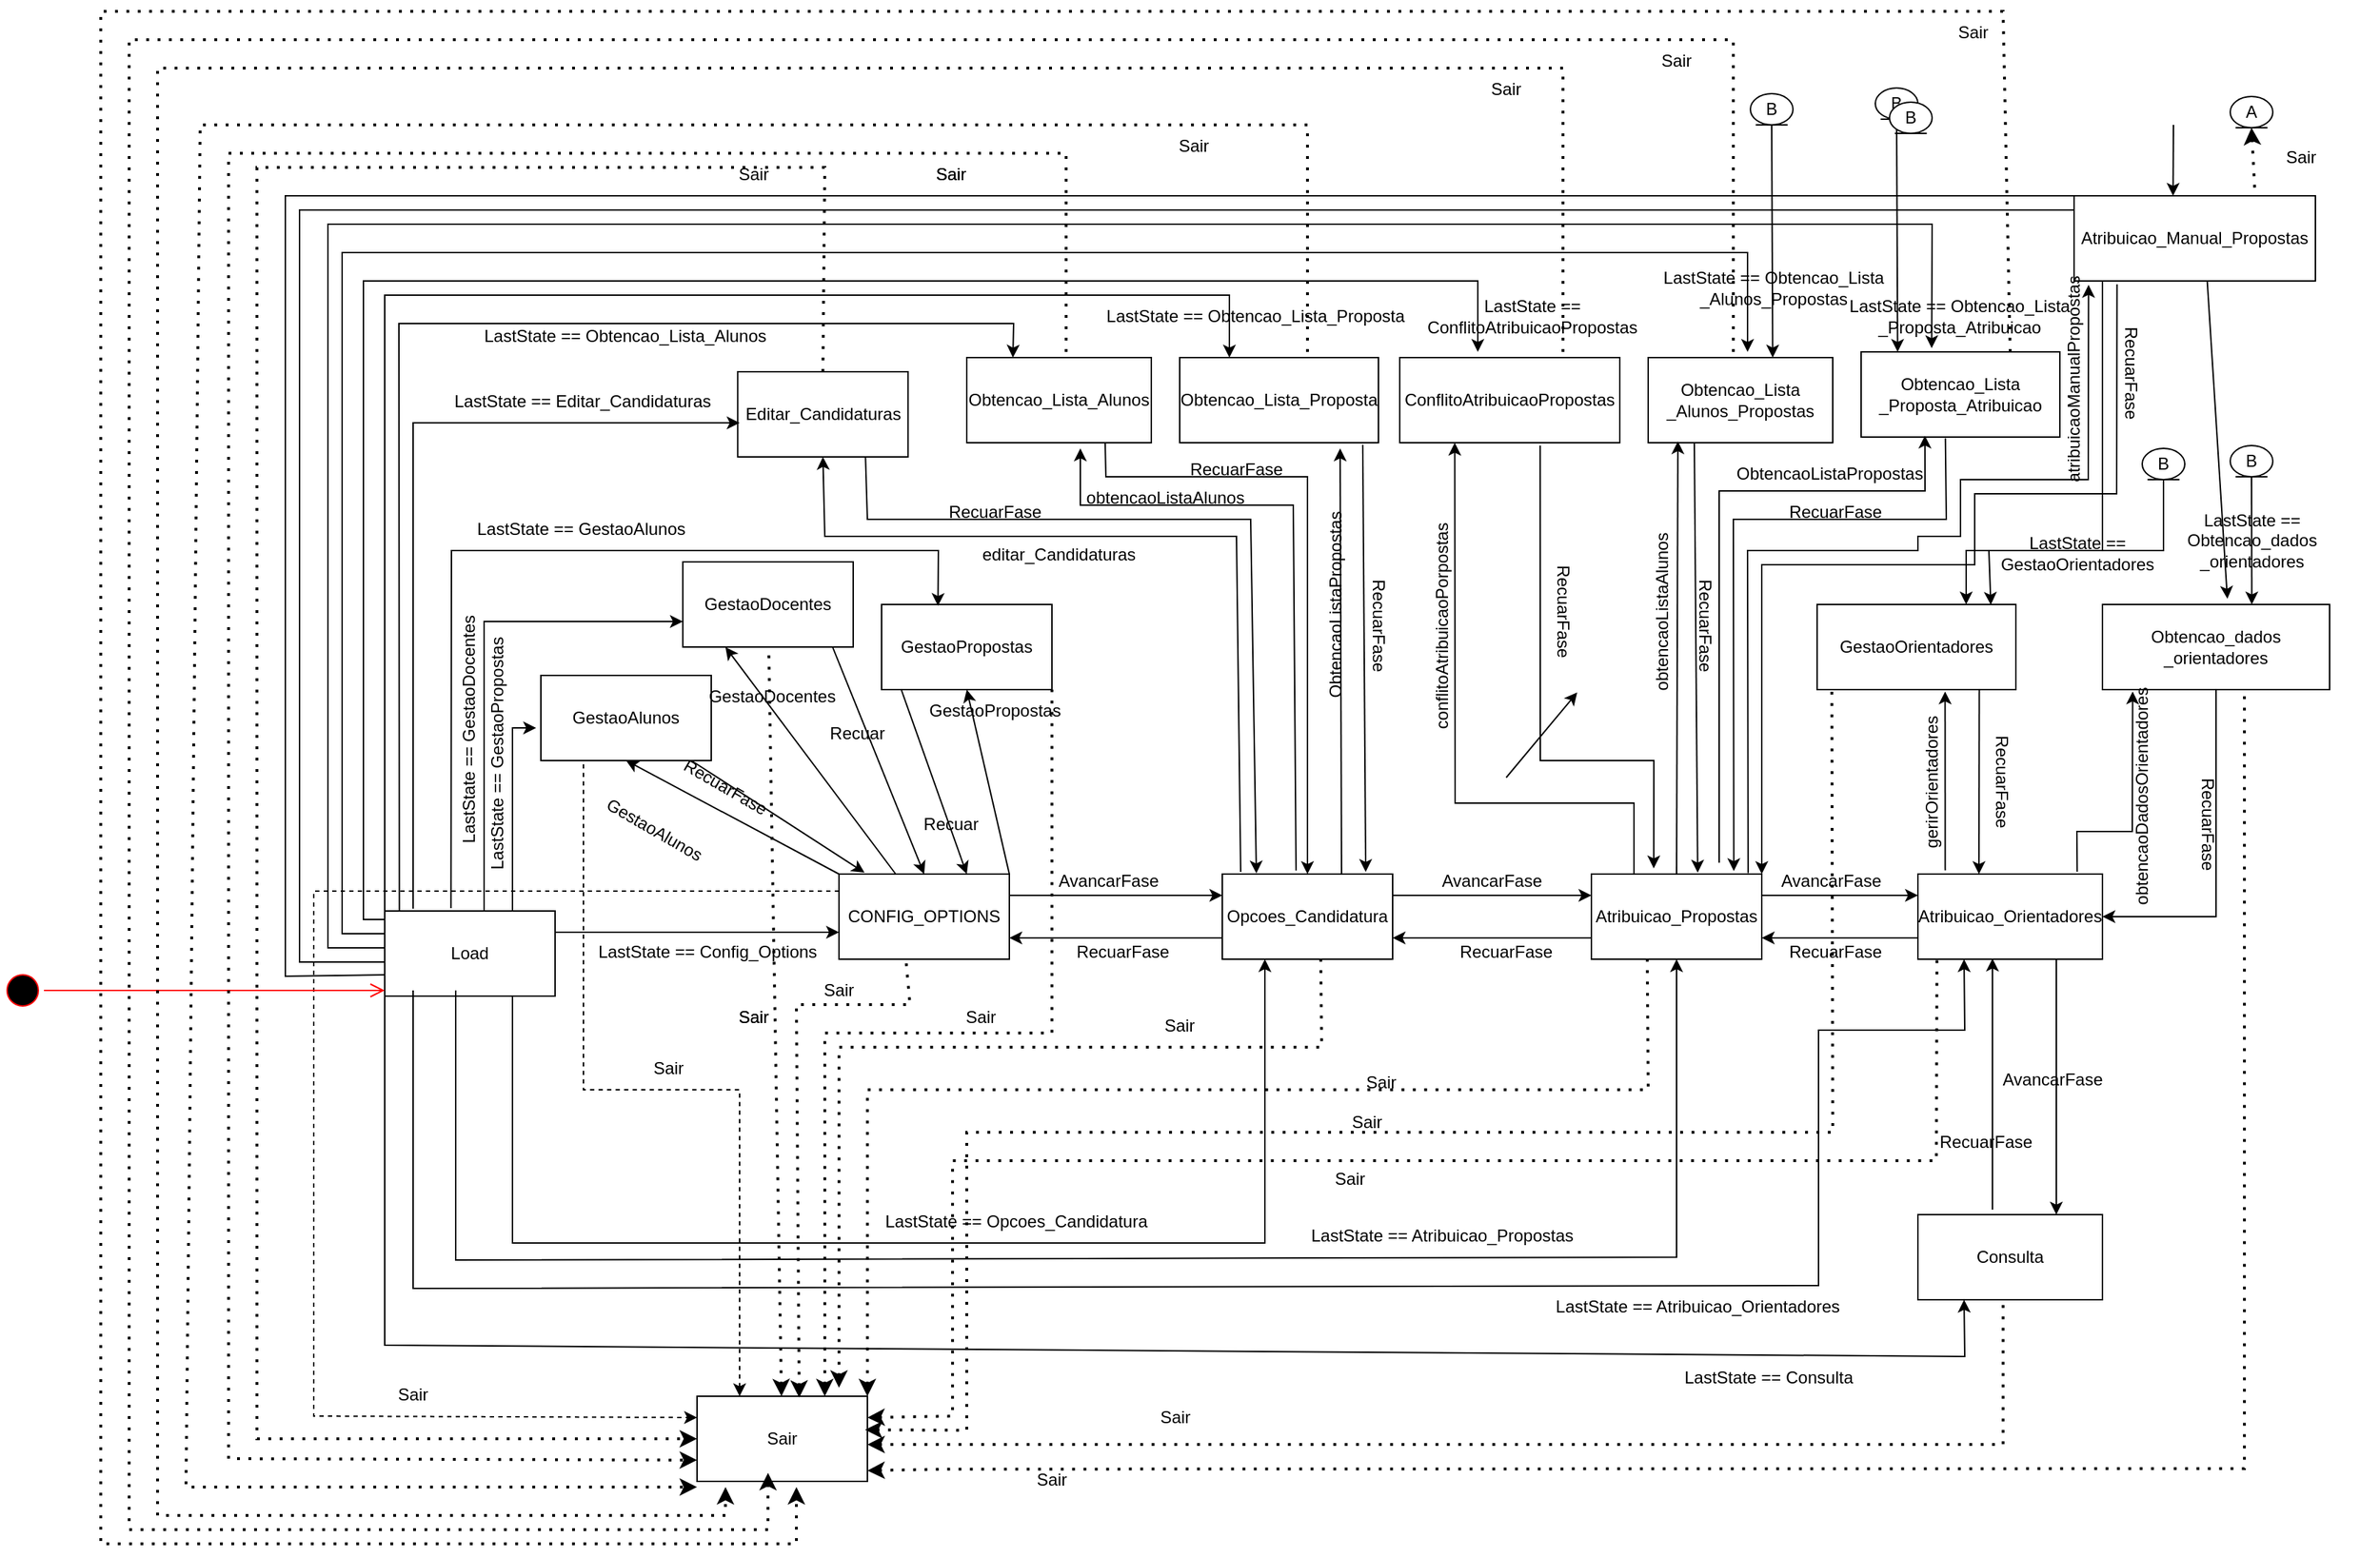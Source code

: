 <mxfile version="17.4.6" type="device"><diagram id="H7d5fkS7eLQLx4PrEdNN" name="Page-1"><mxGraphModel dx="1106" dy="1773" grid="1" gridSize="10" guides="1" tooltips="1" connect="1" arrows="1" fold="1" page="1" pageScale="1" pageWidth="1654" pageHeight="1169" math="0" shadow="0"><root><mxCell id="0"/><mxCell id="1" parent="0"/><mxCell id="8FzRsT2WCrdrNojpv-40-1" value="Load" style="rounded=0;whiteSpace=wrap;html=1;" parent="1" vertex="1"><mxGeometry x="270" y="564" width="120" height="60" as="geometry"/></mxCell><mxCell id="8FzRsT2WCrdrNojpv-40-2" value="CONFIG_OPTIONS" style="rounded=0;whiteSpace=wrap;html=1;" parent="1" vertex="1"><mxGeometry x="590" y="538" width="120" height="60" as="geometry"/></mxCell><mxCell id="8FzRsT2WCrdrNojpv-40-3" value="GestaoAlunos" style="rounded=0;whiteSpace=wrap;html=1;" parent="1" vertex="1"><mxGeometry x="380" y="398" width="120" height="60" as="geometry"/></mxCell><mxCell id="8FzRsT2WCrdrNojpv-40-4" value="GestaoDocentes" style="rounded=0;whiteSpace=wrap;html=1;" parent="1" vertex="1"><mxGeometry x="480" y="318" width="120" height="60" as="geometry"/></mxCell><mxCell id="8FzRsT2WCrdrNojpv-40-5" value="GestaoPropostas" style="rounded=0;whiteSpace=wrap;html=1;" parent="1" vertex="1"><mxGeometry x="620" y="348" width="120" height="60" as="geometry"/></mxCell><mxCell id="8FzRsT2WCrdrNojpv-40-6" value="" style="endArrow=classic;html=1;rounded=0;entryX=0.5;entryY=1;entryDx=0;entryDy=0;exitX=0;exitY=0;exitDx=0;exitDy=0;" parent="1" source="8FzRsT2WCrdrNojpv-40-2" target="8FzRsT2WCrdrNojpv-40-3" edge="1"><mxGeometry width="50" height="50" relative="1" as="geometry"><mxPoint x="770" y="508" as="sourcePoint"/><mxPoint x="820" y="458" as="targetPoint"/></mxGeometry></mxCell><mxCell id="8FzRsT2WCrdrNojpv-40-7" value="" style="endArrow=classic;html=1;rounded=0;exitX=0.333;exitY=0;exitDx=0;exitDy=0;entryX=0.25;entryY=1;entryDx=0;entryDy=0;exitPerimeter=0;" parent="1" source="8FzRsT2WCrdrNojpv-40-2" target="8FzRsT2WCrdrNojpv-40-4" edge="1"><mxGeometry width="50" height="50" relative="1" as="geometry"><mxPoint x="600" y="528" as="sourcePoint"/><mxPoint x="460" y="428" as="targetPoint"/></mxGeometry></mxCell><mxCell id="8FzRsT2WCrdrNojpv-40-8" value="" style="endArrow=classic;html=1;rounded=0;exitX=1;exitY=0;exitDx=0;exitDy=0;entryX=0.5;entryY=1;entryDx=0;entryDy=0;" parent="1" source="8FzRsT2WCrdrNojpv-40-2" target="8FzRsT2WCrdrNojpv-40-5" edge="1"><mxGeometry width="50" height="50" relative="1" as="geometry"><mxPoint x="639.96" y="528" as="sourcePoint"/><mxPoint x="640" y="428" as="targetPoint"/></mxGeometry></mxCell><mxCell id="8FzRsT2WCrdrNojpv-40-9" value="" style="endArrow=classic;html=1;rounded=0;entryX=0.75;entryY=0;entryDx=0;entryDy=0;exitX=0.117;exitY=1.008;exitDx=0;exitDy=0;exitPerimeter=0;" parent="1" source="8FzRsT2WCrdrNojpv-40-5" target="8FzRsT2WCrdrNojpv-40-2" edge="1"><mxGeometry width="50" height="50" relative="1" as="geometry"><mxPoint x="770" y="508" as="sourcePoint"/><mxPoint x="820" y="458" as="targetPoint"/></mxGeometry></mxCell><mxCell id="8FzRsT2WCrdrNojpv-40-10" value="" style="endArrow=classic;html=1;rounded=0;entryX=0.5;entryY=0;entryDx=0;entryDy=0;exitX=0.879;exitY=1;exitDx=0;exitDy=0;exitPerimeter=0;startArrow=none;" parent="1" source="8FzRsT2WCrdrNojpv-40-4" target="8FzRsT2WCrdrNojpv-40-2" edge="1"><mxGeometry width="50" height="50" relative="1" as="geometry"><mxPoint x="760" y="428" as="sourcePoint"/><mxPoint x="690" y="528" as="targetPoint"/></mxGeometry></mxCell><mxCell id="8FzRsT2WCrdrNojpv-40-11" value="" style="endArrow=classic;html=1;rounded=0;entryX=0.15;entryY=-0.017;entryDx=0;entryDy=0;exitX=0.883;exitY=1;exitDx=0;exitDy=0;exitPerimeter=0;entryPerimeter=0;" parent="1" source="8FzRsT2WCrdrNojpv-40-3" target="8FzRsT2WCrdrNojpv-40-2" edge="1"><mxGeometry width="50" height="50" relative="1" as="geometry"><mxPoint x="770" y="438" as="sourcePoint"/><mxPoint x="700" y="538" as="targetPoint"/></mxGeometry></mxCell><mxCell id="8FzRsT2WCrdrNojpv-40-12" value="GestaoAlunos" style="text;html=1;strokeColor=none;fillColor=none;align=center;verticalAlign=middle;whiteSpace=wrap;rounded=0;rotation=30;" parent="1" vertex="1"><mxGeometry x="430" y="492" width="60" height="30" as="geometry"/></mxCell><mxCell id="8FzRsT2WCrdrNojpv-40-13" value="RecuarFase" style="text;html=1;strokeColor=none;fillColor=none;align=center;verticalAlign=middle;whiteSpace=wrap;rounded=0;rotation=30;" parent="1" vertex="1"><mxGeometry x="480" y="462" width="60" height="30" as="geometry"/></mxCell><mxCell id="8FzRsT2WCrdrNojpv-40-16" value="Recuar" style="text;html=1;strokeColor=none;fillColor=none;align=center;verticalAlign=middle;whiteSpace=wrap;rounded=0;rotation=0;" parent="1" vertex="1"><mxGeometry x="638.66" y="488" width="60" height="30" as="geometry"/></mxCell><mxCell id="8FzRsT2WCrdrNojpv-40-17" value="GestaoDocentes" style="text;html=1;strokeColor=none;fillColor=none;align=center;verticalAlign=middle;whiteSpace=wrap;rounded=0;rotation=0;" parent="1" vertex="1"><mxGeometry x="512.66" y="398" width="60" height="30" as="geometry"/></mxCell><mxCell id="8FzRsT2WCrdrNojpv-40-19" value="GestaoPropostas" style="text;html=1;strokeColor=none;fillColor=none;align=center;verticalAlign=middle;whiteSpace=wrap;rounded=0;rotation=0;" parent="1" vertex="1"><mxGeometry x="670" y="408" width="60" height="30" as="geometry"/></mxCell><mxCell id="8FzRsT2WCrdrNojpv-40-20" value="" style="endArrow=classic;html=1;rounded=0;exitX=1;exitY=0.25;exitDx=0;exitDy=0;" parent="1" source="8FzRsT2WCrdrNojpv-40-1" edge="1"><mxGeometry width="50" height="50" relative="1" as="geometry"><mxPoint x="670" y="658" as="sourcePoint"/><mxPoint x="590" y="579" as="targetPoint"/></mxGeometry></mxCell><mxCell id="8FzRsT2WCrdrNojpv-40-21" value="LastState == Config_Options" style="text;html=1;strokeColor=none;fillColor=none;align=center;verticalAlign=middle;whiteSpace=wrap;rounded=0;rotation=0;" parent="1" vertex="1"><mxGeometry x="419.33" y="578" width="157.32" height="30" as="geometry"/></mxCell><mxCell id="8FzRsT2WCrdrNojpv-40-23" value="Opcoes_Candidatura" style="rounded=0;whiteSpace=wrap;html=1;" parent="1" vertex="1"><mxGeometry x="860" y="538" width="120" height="60" as="geometry"/></mxCell><mxCell id="8FzRsT2WCrdrNojpv-40-24" value="Sair" style="rounded=0;whiteSpace=wrap;html=1;" parent="1" vertex="1"><mxGeometry x="490" y="906" width="120" height="60" as="geometry"/></mxCell><mxCell id="8FzRsT2WCrdrNojpv-40-25" value="" style="endArrow=classic;html=1;rounded=0;entryX=0;entryY=0.25;entryDx=0;entryDy=0;dashed=1;" edge="1" parent="1" target="8FzRsT2WCrdrNojpv-40-24"><mxGeometry width="50" height="50" relative="1" as="geometry"><mxPoint x="590" y="550" as="sourcePoint"/><mxPoint x="670" y="588" as="targetPoint"/><Array as="points"><mxPoint x="220" y="550"/><mxPoint x="220" y="920"/></Array></mxGeometry></mxCell><mxCell id="8FzRsT2WCrdrNojpv-40-26" value="Sair" style="text;html=1;strokeColor=none;fillColor=none;align=center;verticalAlign=middle;whiteSpace=wrap;rounded=0;" vertex="1" parent="1"><mxGeometry x="260.0" y="890" width="60" height="30" as="geometry"/></mxCell><mxCell id="8FzRsT2WCrdrNojpv-40-28" value="" style="endArrow=classic;html=1;rounded=0;entryX=0;entryY=0.25;entryDx=0;entryDy=0;exitX=1;exitY=0.25;exitDx=0;exitDy=0;" parent="1" source="8FzRsT2WCrdrNojpv-40-2" target="8FzRsT2WCrdrNojpv-40-23" edge="1"><mxGeometry width="50" height="50" relative="1" as="geometry"><mxPoint x="620" y="638" as="sourcePoint"/><mxPoint x="670" y="588" as="targetPoint"/></mxGeometry></mxCell><mxCell id="8FzRsT2WCrdrNojpv-40-29" value="" style="endArrow=classic;html=1;rounded=0;entryX=1;entryY=0.75;entryDx=0;entryDy=0;exitX=0;exitY=0.75;exitDx=0;exitDy=0;" parent="1" source="8FzRsT2WCrdrNojpv-40-23" target="8FzRsT2WCrdrNojpv-40-2" edge="1"><mxGeometry width="50" height="50" relative="1" as="geometry"><mxPoint x="620" y="638" as="sourcePoint"/><mxPoint x="670" y="588" as="targetPoint"/></mxGeometry></mxCell><mxCell id="8FzRsT2WCrdrNojpv-40-30" value="AvancarFase" style="text;html=1;strokeColor=none;fillColor=none;align=center;verticalAlign=middle;whiteSpace=wrap;rounded=0;" parent="1" vertex="1"><mxGeometry x="750" y="528" width="60" height="30" as="geometry"/></mxCell><mxCell id="8FzRsT2WCrdrNojpv-40-31" value="RecuarFase" style="text;html=1;strokeColor=none;fillColor=none;align=center;verticalAlign=middle;whiteSpace=wrap;rounded=0;" parent="1" vertex="1"><mxGeometry x="760" y="578" width="60" height="30" as="geometry"/></mxCell><mxCell id="8FzRsT2WCrdrNojpv-40-32" value="Atribuicao_Propostas" style="rounded=0;whiteSpace=wrap;html=1;" parent="1" vertex="1"><mxGeometry x="1120" y="538" width="120" height="60" as="geometry"/></mxCell><mxCell id="8FzRsT2WCrdrNojpv-40-33" value="" style="endArrow=classic;html=1;rounded=0;entryX=0;entryY=0.25;entryDx=0;entryDy=0;exitX=1;exitY=0.25;exitDx=0;exitDy=0;" parent="1" target="8FzRsT2WCrdrNojpv-40-32" edge="1"><mxGeometry width="50" height="50" relative="1" as="geometry"><mxPoint x="980" y="553" as="sourcePoint"/><mxPoint x="1130" y="553" as="targetPoint"/></mxGeometry></mxCell><mxCell id="8FzRsT2WCrdrNojpv-40-34" value="" style="endArrow=classic;html=1;rounded=0;entryX=1;entryY=0.75;entryDx=0;entryDy=0;" parent="1" edge="1"><mxGeometry width="50" height="50" relative="1" as="geometry"><mxPoint x="1120" y="583" as="sourcePoint"/><mxPoint x="980" y="583" as="targetPoint"/></mxGeometry></mxCell><mxCell id="8FzRsT2WCrdrNojpv-40-35" value="AvancarFase" style="text;html=1;strokeColor=none;fillColor=none;align=center;verticalAlign=middle;whiteSpace=wrap;rounded=0;" parent="1" vertex="1"><mxGeometry x="1020" y="528" width="60" height="30" as="geometry"/></mxCell><mxCell id="8FzRsT2WCrdrNojpv-40-36" value="RecuarFase" style="text;html=1;strokeColor=none;fillColor=none;align=center;verticalAlign=middle;whiteSpace=wrap;rounded=0;" parent="1" vertex="1"><mxGeometry x="1030" y="578" width="60" height="30" as="geometry"/></mxCell><mxCell id="8FzRsT2WCrdrNojpv-40-37" value="Atribuicao_Orientadores" style="rounded=0;whiteSpace=wrap;html=1;" parent="1" vertex="1"><mxGeometry x="1350" y="538" width="130" height="60" as="geometry"/></mxCell><mxCell id="8FzRsT2WCrdrNojpv-40-38" value="" style="endArrow=classic;html=1;rounded=0;exitX=1;exitY=0.25;exitDx=0;exitDy=0;" parent="1" edge="1"><mxGeometry width="50" height="50" relative="1" as="geometry"><mxPoint x="1240" y="553" as="sourcePoint"/><mxPoint x="1350" y="553" as="targetPoint"/></mxGeometry></mxCell><mxCell id="8FzRsT2WCrdrNojpv-40-39" value="" style="endArrow=classic;html=1;rounded=0;entryX=1;entryY=0.75;entryDx=0;entryDy=0;" parent="1" edge="1"><mxGeometry width="50" height="50" relative="1" as="geometry"><mxPoint x="1350" y="583" as="sourcePoint"/><mxPoint x="1240" y="583" as="targetPoint"/></mxGeometry></mxCell><mxCell id="8FzRsT2WCrdrNojpv-40-40" value="AvancarFase" style="text;html=1;strokeColor=none;fillColor=none;align=center;verticalAlign=middle;whiteSpace=wrap;rounded=0;" parent="1" vertex="1"><mxGeometry x="1259" y="528" width="60" height="30" as="geometry"/></mxCell><mxCell id="8FzRsT2WCrdrNojpv-40-41" value="RecuarFase" style="text;html=1;strokeColor=none;fillColor=none;align=center;verticalAlign=middle;whiteSpace=wrap;rounded=0;" parent="1" vertex="1"><mxGeometry x="1262" y="578" width="60" height="30" as="geometry"/></mxCell><mxCell id="8FzRsT2WCrdrNojpv-40-42" value="Consulta" style="rounded=0;whiteSpace=wrap;html=1;" parent="1" vertex="1"><mxGeometry x="1350" y="778" width="130" height="60" as="geometry"/></mxCell><mxCell id="8FzRsT2WCrdrNojpv-40-43" value="" style="endArrow=classic;html=1;rounded=0;exitX=0.404;exitY=-0.058;exitDx=0;exitDy=0;entryX=0.404;entryY=0.992;entryDx=0;entryDy=0;entryPerimeter=0;exitPerimeter=0;" parent="1" source="8FzRsT2WCrdrNojpv-40-42" target="8FzRsT2WCrdrNojpv-40-37" edge="1"><mxGeometry width="50" height="50" relative="1" as="geometry"><mxPoint x="1350" y="648" as="sourcePoint"/><mxPoint x="1460" y="648" as="targetPoint"/></mxGeometry></mxCell><mxCell id="8FzRsT2WCrdrNojpv-40-44" value="" style="endArrow=classic;html=1;rounded=0;entryX=0.75;entryY=0;entryDx=0;entryDy=0;exitX=0.75;exitY=1;exitDx=0;exitDy=0;" parent="1" source="8FzRsT2WCrdrNojpv-40-37" target="8FzRsT2WCrdrNojpv-40-42" edge="1"><mxGeometry width="50" height="50" relative="1" as="geometry"><mxPoint x="1470" y="648" as="sourcePoint"/><mxPoint x="1360" y="648" as="targetPoint"/></mxGeometry></mxCell><mxCell id="8FzRsT2WCrdrNojpv-40-45" value="AvancarFase" style="text;html=1;strokeColor=none;fillColor=none;align=center;verticalAlign=middle;whiteSpace=wrap;rounded=0;" parent="1" vertex="1"><mxGeometry x="1415" y="668" width="60" height="30" as="geometry"/></mxCell><mxCell id="8FzRsT2WCrdrNojpv-40-46" value="RecuarFase" style="text;html=1;strokeColor=none;fillColor=none;align=center;verticalAlign=middle;whiteSpace=wrap;rounded=0;" parent="1" vertex="1"><mxGeometry x="1368" y="712" width="60" height="30" as="geometry"/></mxCell><mxCell id="8FzRsT2WCrdrNojpv-40-48" value="" style="endArrow=classic;html=1;rounded=0;entryX=0.25;entryY=1;entryDx=0;entryDy=0;exitX=0.75;exitY=1;exitDx=0;exitDy=0;" edge="1" parent="1" source="8FzRsT2WCrdrNojpv-40-1" target="8FzRsT2WCrdrNojpv-40-23"><mxGeometry width="50" height="50" relative="1" as="geometry"><mxPoint x="470" y="708" as="sourcePoint"/><mxPoint x="850" y="608" as="targetPoint"/><Array as="points"><mxPoint x="360" y="798"/><mxPoint x="890" y="798"/></Array></mxGeometry></mxCell><mxCell id="8FzRsT2WCrdrNojpv-40-49" value="" style="endArrow=classic;html=1;rounded=0;entryX=0.5;entryY=1;entryDx=0;entryDy=0;" edge="1" parent="1" target="8FzRsT2WCrdrNojpv-40-32"><mxGeometry width="50" height="50" relative="1" as="geometry"><mxPoint x="320" y="620" as="sourcePoint"/><mxPoint x="900" y="608" as="targetPoint"/><Array as="points"><mxPoint x="320" y="810"/><mxPoint x="1180" y="808"/></Array></mxGeometry></mxCell><mxCell id="8FzRsT2WCrdrNojpv-40-50" value="" style="endArrow=classic;html=1;rounded=0;entryX=0.25;entryY=1;entryDx=0;entryDy=0;" edge="1" parent="1" target="8FzRsT2WCrdrNojpv-40-37"><mxGeometry width="50" height="50" relative="1" as="geometry"><mxPoint x="290" y="620" as="sourcePoint"/><mxPoint x="1165.48" y="598" as="targetPoint"/><Array as="points"><mxPoint x="290" y="830"/><mxPoint x="1280" y="828"/><mxPoint x="1280" y="648"/><mxPoint x="1383" y="648"/></Array></mxGeometry></mxCell><mxCell id="8FzRsT2WCrdrNojpv-40-51" value="" style="endArrow=classic;html=1;rounded=0;exitX=0;exitY=1;exitDx=0;exitDy=0;entryX=0.25;entryY=1;entryDx=0;entryDy=0;" edge="1" parent="1" source="8FzRsT2WCrdrNojpv-40-1" target="8FzRsT2WCrdrNojpv-40-42"><mxGeometry width="50" height="50" relative="1" as="geometry"><mxPoint x="421.34" y="709.98" as="sourcePoint"/><mxPoint x="1146.82" y="598" as="targetPoint"/><Array as="points"><mxPoint x="270" y="870"/><mxPoint x="1383" y="878"/></Array></mxGeometry></mxCell><mxCell id="8FzRsT2WCrdrNojpv-40-52" value="LastState == Opcoes_Candidatura" style="text;html=1;strokeColor=none;fillColor=none;align=center;verticalAlign=middle;whiteSpace=wrap;rounded=0;" parent="1" vertex="1"><mxGeometry x="620" y="768" width="190" height="30" as="geometry"/></mxCell><mxCell id="8FzRsT2WCrdrNojpv-40-53" value="LastState == Atribuicao_Propostas" style="text;html=1;strokeColor=none;fillColor=none;align=center;verticalAlign=middle;whiteSpace=wrap;rounded=0;" parent="1" vertex="1"><mxGeometry x="920" y="778" width="190" height="30" as="geometry"/></mxCell><mxCell id="8FzRsT2WCrdrNojpv-40-54" value="LastState == Atribuicao_Orientadores" style="text;html=1;strokeColor=none;fillColor=none;align=center;verticalAlign=middle;whiteSpace=wrap;rounded=0;" parent="1" vertex="1"><mxGeometry x="1090" y="828" width="210" height="30" as="geometry"/></mxCell><mxCell id="8FzRsT2WCrdrNojpv-40-55" value="LastState == Consulta" style="text;html=1;strokeColor=none;fillColor=none;align=center;verticalAlign=middle;whiteSpace=wrap;rounded=0;" parent="1" vertex="1"><mxGeometry x="1140" y="878" width="210" height="30" as="geometry"/></mxCell><mxCell id="8FzRsT2WCrdrNojpv-40-14" value="Recuar" style="text;html=1;strokeColor=none;fillColor=none;align=center;verticalAlign=middle;whiteSpace=wrap;rounded=0;rotation=0;" parent="1" vertex="1"><mxGeometry x="572.66" y="424" width="60" height="30" as="geometry"/></mxCell><mxCell id="8FzRsT2WCrdrNojpv-40-59" value="Editar_Candidaturas" style="rounded=0;whiteSpace=wrap;html=1;" parent="1" vertex="1"><mxGeometry x="518.66" y="184" width="120" height="60" as="geometry"/></mxCell><mxCell id="8FzRsT2WCrdrNojpv-40-60" value="Obtencao_Lista_Alunos" style="rounded=0;whiteSpace=wrap;html=1;" parent="1" vertex="1"><mxGeometry x="680" y="174" width="130" height="60" as="geometry"/></mxCell><mxCell id="8FzRsT2WCrdrNojpv-40-61" value="Obtencao_Lista_Proposta" style="rounded=0;whiteSpace=wrap;html=1;" parent="1" vertex="1"><mxGeometry x="830" y="174" width="140" height="60" as="geometry"/></mxCell><mxCell id="8FzRsT2WCrdrNojpv-40-62" value="" style="endArrow=classic;html=1;rounded=0;entryX=0.5;entryY=1;entryDx=0;entryDy=0;exitX=0.108;exitY=-0.025;exitDx=0;exitDy=0;exitPerimeter=0;" parent="1" source="8FzRsT2WCrdrNojpv-40-23" target="8FzRsT2WCrdrNojpv-40-59" edge="1"><mxGeometry width="50" height="50" relative="1" as="geometry"><mxPoint x="720" y="563" as="sourcePoint"/><mxPoint x="870" y="563" as="targetPoint"/><Array as="points"><mxPoint x="870" y="300"/><mxPoint x="580" y="300"/></Array></mxGeometry></mxCell><mxCell id="8FzRsT2WCrdrNojpv-40-64" value="editar_Candidaturas" style="text;html=1;strokeColor=none;fillColor=none;align=center;verticalAlign=middle;whiteSpace=wrap;rounded=0;" parent="1" vertex="1"><mxGeometry x="715" y="298" width="60" height="30" as="geometry"/></mxCell><mxCell id="8FzRsT2WCrdrNojpv-40-65" value="" style="endArrow=classic;html=1;rounded=0;exitX=0.433;exitY=-0.042;exitDx=0;exitDy=0;exitPerimeter=0;" parent="1" source="8FzRsT2WCrdrNojpv-40-23" edge="1"><mxGeometry width="50" height="50" relative="1" as="geometry"><mxPoint x="882.96" y="546.5" as="sourcePoint"/><mxPoint x="760" y="238" as="targetPoint"/><Array as="points"><mxPoint x="910" y="278"/><mxPoint x="760" y="278"/></Array></mxGeometry></mxCell><mxCell id="8FzRsT2WCrdrNojpv-40-66" value="obtencaoListaAlunos" style="text;html=1;strokeColor=none;fillColor=none;align=center;verticalAlign=middle;whiteSpace=wrap;rounded=0;" parent="1" vertex="1"><mxGeometry x="790" y="258" width="60" height="30" as="geometry"/></mxCell><mxCell id="8FzRsT2WCrdrNojpv-40-68" value="" style="endArrow=classic;html=1;rounded=0;exitX=0.7;exitY=-0.008;exitDx=0;exitDy=0;exitPerimeter=0;" parent="1" source="8FzRsT2WCrdrNojpv-40-23" edge="1"><mxGeometry width="50" height="50" relative="1" as="geometry"><mxPoint x="950" y="538" as="sourcePoint"/><mxPoint x="943" y="238" as="targetPoint"/></mxGeometry></mxCell><mxCell id="8FzRsT2WCrdrNojpv-40-69" value="" style="endArrow=classic;html=1;rounded=0;entryX=0.842;entryY=-0.025;entryDx=0;entryDy=0;exitX=0.921;exitY=1.025;exitDx=0;exitDy=0;entryPerimeter=0;exitPerimeter=0;" parent="1" source="8FzRsT2WCrdrNojpv-40-61" target="8FzRsT2WCrdrNojpv-40-23" edge="1"><mxGeometry width="50" height="50" relative="1" as="geometry"><mxPoint x="954" y="547.52" as="sourcePoint"/><mxPoint x="952.98" y="219.5" as="targetPoint"/></mxGeometry></mxCell><mxCell id="8FzRsT2WCrdrNojpv-40-70" value="" style="endArrow=classic;html=1;rounded=0;entryX=0.5;entryY=0;entryDx=0;entryDy=0;exitX=0.75;exitY=1;exitDx=0;exitDy=0;" parent="1" source="8FzRsT2WCrdrNojpv-40-60" target="8FzRsT2WCrdrNojpv-40-23" edge="1"><mxGeometry width="50" height="50" relative="1" as="geometry"><mxPoint x="968.94" y="219.5" as="sourcePoint"/><mxPoint x="971.04" y="546.5" as="targetPoint"/><Array as="points"><mxPoint x="778" y="258"/><mxPoint x="920" y="258"/></Array></mxGeometry></mxCell><mxCell id="8FzRsT2WCrdrNojpv-40-71" value="" style="endArrow=classic;html=1;rounded=0;entryX=0.2;entryY=-0.008;entryDx=0;entryDy=0;exitX=0.75;exitY=1;exitDx=0;exitDy=0;entryPerimeter=0;" parent="1" source="8FzRsT2WCrdrNojpv-40-59" target="8FzRsT2WCrdrNojpv-40-23" edge="1"><mxGeometry width="50" height="50" relative="1" as="geometry"><mxPoint x="787.5" y="218" as="sourcePoint"/><mxPoint x="930" y="548" as="targetPoint"/><Array as="points"><mxPoint x="610" y="288"/><mxPoint x="880" y="288"/></Array></mxGeometry></mxCell><mxCell id="8FzRsT2WCrdrNojpv-40-72" value="RecuarFase" style="text;html=1;strokeColor=none;fillColor=none;align=center;verticalAlign=middle;whiteSpace=wrap;rounded=0;" parent="1" vertex="1"><mxGeometry x="670" y="268" width="60" height="30" as="geometry"/></mxCell><mxCell id="8FzRsT2WCrdrNojpv-40-73" value="RecuarFase" style="text;html=1;strokeColor=none;fillColor=none;align=center;verticalAlign=middle;whiteSpace=wrap;rounded=0;" parent="1" vertex="1"><mxGeometry x="840" y="238" width="60" height="30" as="geometry"/></mxCell><mxCell id="8FzRsT2WCrdrNojpv-40-74" value="RecuarFase" style="text;html=1;strokeColor=none;fillColor=none;align=center;verticalAlign=middle;whiteSpace=wrap;rounded=0;rotation=90;" parent="1" vertex="1"><mxGeometry x="940" y="348" width="60" height="30" as="geometry"/></mxCell><mxCell id="8FzRsT2WCrdrNojpv-40-75" value="ObtencaoListaPropostas" style="text;html=1;strokeColor=none;fillColor=none;align=center;verticalAlign=middle;whiteSpace=wrap;rounded=0;rotation=-90;" parent="1" vertex="1"><mxGeometry x="910" y="333" width="60" height="30" as="geometry"/></mxCell><mxCell id="8FzRsT2WCrdrNojpv-40-76" value="Obtencao_Lista&lt;br&gt;_Alunos_Propostas" style="rounded=0;whiteSpace=wrap;html=1;" parent="1" vertex="1"><mxGeometry x="1160" y="174" width="130" height="60" as="geometry"/></mxCell><mxCell id="8FzRsT2WCrdrNojpv-40-77" value="Obtencao_Lista&lt;br&gt;_Proposta_Atribuicao" style="rounded=0;whiteSpace=wrap;html=1;" parent="1" vertex="1"><mxGeometry x="1310" y="170" width="140" height="60" as="geometry"/></mxCell><mxCell id="8FzRsT2WCrdrNojpv-40-78" value="ConflitoAtribuicaoPropostas" style="rounded=0;whiteSpace=wrap;html=1;" parent="1" vertex="1"><mxGeometry x="985" y="174" width="155" height="60" as="geometry"/></mxCell><mxCell id="8FzRsT2WCrdrNojpv-40-79" value="" style="endArrow=classic;html=1;rounded=0;entryX=0.25;entryY=1;entryDx=0;entryDy=0;exitX=0.25;exitY=0;exitDx=0;exitDy=0;" parent="1" source="8FzRsT2WCrdrNojpv-40-32" target="8FzRsT2WCrdrNojpv-40-78" edge="1"><mxGeometry width="50" height="50" relative="1" as="geometry"><mxPoint x="1240" y="318" as="sourcePoint"/><mxPoint x="1290" y="268" as="targetPoint"/><Array as="points"><mxPoint x="1150" y="488"/><mxPoint x="1024" y="488"/></Array></mxGeometry></mxCell><mxCell id="8FzRsT2WCrdrNojpv-40-80" value="" style="endArrow=classic;html=1;rounded=0;entryX=0.161;entryY=0.983;entryDx=0;entryDy=0;entryPerimeter=0;exitX=0.5;exitY=0;exitDx=0;exitDy=0;" parent="1" source="8FzRsT2WCrdrNojpv-40-32" target="8FzRsT2WCrdrNojpv-40-76" edge="1"><mxGeometry width="50" height="50" relative="1" as="geometry"><mxPoint x="1240" y="318" as="sourcePoint"/><mxPoint x="1290" y="268" as="targetPoint"/></mxGeometry></mxCell><mxCell id="8FzRsT2WCrdrNojpv-40-81" value="" style="endArrow=classic;html=1;rounded=0;entryX=0.321;entryY=0.983;entryDx=0;entryDy=0;entryPerimeter=0;" parent="1" target="8FzRsT2WCrdrNojpv-40-77" edge="1"><mxGeometry width="50" height="50" relative="1" as="geometry"><mxPoint x="1210" y="530" as="sourcePoint"/><mxPoint x="1190.93" y="216.98" as="targetPoint"/><Array as="points"><mxPoint x="1210" y="268"/><mxPoint x="1355" y="268"/></Array></mxGeometry></mxCell><mxCell id="8FzRsT2WCrdrNojpv-40-82" value="" style="endArrow=classic;html=1;rounded=0;entryX=0.624;entryY=-0.017;entryDx=0;entryDy=0;entryPerimeter=0;exitX=0.25;exitY=1;exitDx=0;exitDy=0;" parent="1" source="8FzRsT2WCrdrNojpv-40-76" target="8FzRsT2WCrdrNojpv-40-32" edge="1"><mxGeometry width="50" height="50" relative="1" as="geometry"><mxPoint x="1240" y="318" as="sourcePoint"/><mxPoint x="1290" y="268" as="targetPoint"/></mxGeometry></mxCell><mxCell id="8FzRsT2WCrdrNojpv-40-83" value="" style="endArrow=classic;html=1;rounded=0;entryX=0.836;entryY=-0.035;entryDx=0;entryDy=0;exitX=0.424;exitY=1.015;exitDx=0;exitDy=0;exitPerimeter=0;entryPerimeter=0;" parent="1" source="8FzRsT2WCrdrNojpv-40-77" target="8FzRsT2WCrdrNojpv-40-32" edge="1"><mxGeometry width="50" height="50" relative="1" as="geometry"><mxPoint x="1240" y="318" as="sourcePoint"/><mxPoint x="1290" y="268" as="targetPoint"/><Array as="points"><mxPoint x="1370" y="288"/><mxPoint x="1220" y="288"/></Array></mxGeometry></mxCell><mxCell id="8FzRsT2WCrdrNojpv-40-84" value="RecuarFase" style="text;html=1;strokeColor=none;fillColor=none;align=center;verticalAlign=middle;whiteSpace=wrap;rounded=0;rotation=90;" parent="1" vertex="1"><mxGeometry x="1170" y="348" width="60" height="30" as="geometry"/></mxCell><mxCell id="8FzRsT2WCrdrNojpv-40-85" value="RecuarFase" style="text;html=1;strokeColor=none;fillColor=none;align=center;verticalAlign=middle;whiteSpace=wrap;rounded=0;rotation=0;" parent="1" vertex="1"><mxGeometry x="1262" y="268" width="60" height="30" as="geometry"/></mxCell><mxCell id="8FzRsT2WCrdrNojpv-40-87" value="ObtencaoListaPropostas" style="text;html=1;strokeColor=none;fillColor=none;align=center;verticalAlign=middle;whiteSpace=wrap;rounded=0;rotation=0;" parent="1" vertex="1"><mxGeometry x="1258" y="241" width="60" height="30" as="geometry"/></mxCell><mxCell id="8FzRsT2WCrdrNojpv-40-89" value="obtencaoListaAlunos" style="text;html=1;strokeColor=none;fillColor=none;align=center;verticalAlign=middle;whiteSpace=wrap;rounded=0;rotation=-90;" parent="1" vertex="1"><mxGeometry x="1140" y="338" width="60" height="30" as="geometry"/></mxCell><mxCell id="8FzRsT2WCrdrNojpv-40-90" value="" style="endArrow=classic;html=1;rounded=0;entryX=0.366;entryY=-0.067;entryDx=0;entryDy=0;entryPerimeter=0;exitX=0.638;exitY=1.033;exitDx=0;exitDy=0;exitPerimeter=0;" parent="1" source="8FzRsT2WCrdrNojpv-40-78" target="8FzRsT2WCrdrNojpv-40-32" edge="1"><mxGeometry width="50" height="50" relative="1" as="geometry"><mxPoint x="1240" y="318" as="sourcePoint"/><mxPoint x="1290" y="268" as="targetPoint"/><Array as="points"><mxPoint x="1084" y="458"/><mxPoint x="1164" y="458"/></Array></mxGeometry></mxCell><mxCell id="8FzRsT2WCrdrNojpv-40-91" value="RecuarFase" style="text;html=1;strokeColor=none;fillColor=none;align=center;verticalAlign=middle;whiteSpace=wrap;rounded=0;rotation=90;" parent="1" vertex="1"><mxGeometry x="1070" y="338" width="60" height="30" as="geometry"/></mxCell><mxCell id="8FzRsT2WCrdrNojpv-40-92" value="conflitoAtribuicaoPorpostas" style="text;html=1;strokeColor=none;fillColor=none;align=center;verticalAlign=middle;whiteSpace=wrap;rounded=0;rotation=-90;" parent="1" vertex="1"><mxGeometry x="985" y="348" width="60" height="30" as="geometry"/></mxCell><mxCell id="8FzRsT2WCrdrNojpv-40-93" value="" style="ellipse;html=1;shape=startState;fillColor=#000000;strokeColor=#ff0000;rotation=-180;" parent="1" vertex="1"><mxGeometry y="605" width="30" height="30" as="geometry"/></mxCell><mxCell id="8FzRsT2WCrdrNojpv-40-94" value="" style="edgeStyle=orthogonalEdgeStyle;html=1;verticalAlign=bottom;endArrow=open;endSize=8;strokeColor=#ff0000;rounded=0;" parent="1" source="8FzRsT2WCrdrNojpv-40-93" edge="1"><mxGeometry relative="1" as="geometry"><mxPoint x="270" y="620" as="targetPoint"/></mxGeometry></mxCell><mxCell id="8FzRsT2WCrdrNojpv-40-95" value="GestaoOrientadores" style="rounded=0;whiteSpace=wrap;html=1;" parent="1" vertex="1"><mxGeometry x="1279" y="348" width="140" height="60" as="geometry"/></mxCell><mxCell id="8FzRsT2WCrdrNojpv-40-96" value="Obtencao_dados&lt;br&gt;_orientadores" style="rounded=0;whiteSpace=wrap;html=1;" parent="1" vertex="1"><mxGeometry x="1480" y="348" width="160" height="60" as="geometry"/></mxCell><mxCell id="8FzRsT2WCrdrNojpv-40-97" value="" style="endArrow=classic;html=1;rounded=0;exitX=0.863;exitY=-0.028;exitDx=0;exitDy=0;exitPerimeter=0;entryX=0.133;entryY=1.022;entryDx=0;entryDy=0;entryPerimeter=0;" parent="1" source="8FzRsT2WCrdrNojpv-40-37" target="8FzRsT2WCrdrNojpv-40-96" edge="1"><mxGeometry width="50" height="50" relative="1" as="geometry"><mxPoint x="1410" y="458" as="sourcePoint"/><mxPoint x="1460" y="408" as="targetPoint"/><Array as="points"><mxPoint x="1462" y="508"/><mxPoint x="1501" y="508"/></Array></mxGeometry></mxCell><mxCell id="8FzRsT2WCrdrNojpv-40-99" value="" style="endArrow=classic;html=1;rounded=0;exitX=0.148;exitY=-0.044;exitDx=0;exitDy=0;exitPerimeter=0;entryX=0.644;entryY=1.022;entryDx=0;entryDy=0;entryPerimeter=0;" parent="1" source="8FzRsT2WCrdrNojpv-40-37" target="8FzRsT2WCrdrNojpv-40-95" edge="1"><mxGeometry width="50" height="50" relative="1" as="geometry"><mxPoint x="1410" y="458" as="sourcePoint"/><mxPoint x="1460" y="408" as="targetPoint"/></mxGeometry></mxCell><mxCell id="8FzRsT2WCrdrNojpv-40-100" value="" style="endArrow=classic;html=1;rounded=0;exitX=0.816;exitY=1.006;exitDx=0;exitDy=0;exitPerimeter=0;" parent="1" source="8FzRsT2WCrdrNojpv-40-95" edge="1"><mxGeometry width="50" height="50" relative="1" as="geometry"><mxPoint x="1400" y="408" as="sourcePoint"/><mxPoint x="1393" y="538" as="targetPoint"/></mxGeometry></mxCell><mxCell id="8FzRsT2WCrdrNojpv-40-101" value="" style="endArrow=classic;html=1;rounded=0;entryX=1;entryY=0.5;entryDx=0;entryDy=0;exitX=0.5;exitY=1;exitDx=0;exitDy=0;" parent="1" source="8FzRsT2WCrdrNojpv-40-96" target="8FzRsT2WCrdrNojpv-40-37" edge="1"><mxGeometry width="50" height="50" relative="1" as="geometry"><mxPoint x="1410" y="458" as="sourcePoint"/><mxPoint x="1460" y="408" as="targetPoint"/><Array as="points"><mxPoint x="1560" y="568"/></Array></mxGeometry></mxCell><mxCell id="8FzRsT2WCrdrNojpv-40-102" value="RecuarFase" style="text;html=1;strokeColor=none;fillColor=none;align=center;verticalAlign=middle;whiteSpace=wrap;rounded=0;rotation=90;" parent="1" vertex="1"><mxGeometry x="1524" y="488" width="60" height="30" as="geometry"/></mxCell><mxCell id="8FzRsT2WCrdrNojpv-40-103" value="obtencaoDadosOrientadores" style="text;html=1;strokeColor=none;fillColor=none;align=center;verticalAlign=middle;whiteSpace=wrap;rounded=0;rotation=-90;" parent="1" vertex="1"><mxGeometry x="1478" y="468" width="60" height="30" as="geometry"/></mxCell><mxCell id="8FzRsT2WCrdrNojpv-40-104" value="gerirOrientadores" style="text;html=1;strokeColor=none;fillColor=none;align=center;verticalAlign=middle;whiteSpace=wrap;rounded=0;rotation=-90;" parent="1" vertex="1"><mxGeometry x="1330" y="458" width="60" height="30" as="geometry"/></mxCell><mxCell id="8FzRsT2WCrdrNojpv-40-107" value="RecuarFase" style="text;html=1;strokeColor=none;fillColor=none;align=center;verticalAlign=middle;whiteSpace=wrap;rounded=0;rotation=90;" parent="1" vertex="1"><mxGeometry x="1379" y="458" width="60" height="30" as="geometry"/></mxCell><mxCell id="8FzRsT2WCrdrNojpv-40-109" value="" style="endArrow=none;html=1;rounded=0;entryX=0.75;entryY=0;entryDx=0;entryDy=0;exitX=-0.028;exitY=0.617;exitDx=0;exitDy=0;exitPerimeter=0;startArrow=classic;startFill=1;endFill=0;" parent="1" source="8FzRsT2WCrdrNojpv-40-3" target="8FzRsT2WCrdrNojpv-40-1" edge="1"><mxGeometry width="50" height="50" relative="1" as="geometry"><mxPoint x="580" y="730" as="sourcePoint"/><mxPoint x="630" y="680" as="targetPoint"/><Array as="points"><mxPoint x="360" y="435"/></Array></mxGeometry></mxCell><mxCell id="8FzRsT2WCrdrNojpv-40-110" value="" style="endArrow=none;html=1;rounded=0;entryX=0.75;entryY=0;entryDx=0;entryDy=0;endFill=0;startArrow=classic;startFill=1;" parent="1" edge="1"><mxGeometry width="50" height="50" relative="1" as="geometry"><mxPoint x="480" y="360" as="sourcePoint"/><mxPoint x="340" y="564" as="targetPoint"/><Array as="points"><mxPoint x="340" y="360"/></Array></mxGeometry></mxCell><mxCell id="8FzRsT2WCrdrNojpv-40-111" value="" style="endArrow=none;html=1;rounded=0;entryX=0.389;entryY=-0.033;entryDx=0;entryDy=0;entryPerimeter=0;exitX=0.331;exitY=0.017;exitDx=0;exitDy=0;exitPerimeter=0;endFill=0;startArrow=classic;startFill=1;" parent="1" source="8FzRsT2WCrdrNojpv-40-5" target="8FzRsT2WCrdrNojpv-40-1" edge="1"><mxGeometry width="50" height="50" relative="1" as="geometry"><mxPoint x="320" y="310" as="sourcePoint"/><mxPoint x="630" y="500" as="targetPoint"/><Array as="points"><mxPoint x="660" y="310"/><mxPoint x="317" y="310"/></Array></mxGeometry></mxCell><mxCell id="8FzRsT2WCrdrNojpv-40-113" value="LastState == GestaoAlunos" style="text;html=1;strokeColor=none;fillColor=none;align=center;verticalAlign=middle;whiteSpace=wrap;rounded=0;rotation=0;" parent="1" vertex="1"><mxGeometry x="330.0" y="280" width="157.32" height="30" as="geometry"/></mxCell><mxCell id="8FzRsT2WCrdrNojpv-40-114" value="LastState == GestaoDocentes" style="text;html=1;strokeColor=none;fillColor=none;align=center;verticalAlign=middle;whiteSpace=wrap;rounded=0;rotation=-90;" parent="1" vertex="1"><mxGeometry x="240.67" y="421.33" width="178.66" height="30" as="geometry"/></mxCell><mxCell id="8FzRsT2WCrdrNojpv-40-115" value="LastState == GestaoPropostas" style="text;html=1;strokeColor=none;fillColor=none;align=center;verticalAlign=middle;whiteSpace=wrap;rounded=0;rotation=-90;" parent="1" vertex="1"><mxGeometry x="260" y="438" width="178.66" height="30" as="geometry"/></mxCell><mxCell id="8FzRsT2WCrdrNojpv-40-116" value="" style="endArrow=none;html=1;rounded=0;entryX=0.389;entryY=-0.033;entryDx=0;entryDy=0;entryPerimeter=0;endFill=0;startArrow=classic;startFill=1;" edge="1" parent="1"><mxGeometry width="50" height="50" relative="1" as="geometry"><mxPoint x="520" y="220" as="sourcePoint"/><mxPoint x="290.0" y="562.34" as="targetPoint"/><Array as="points"><mxPoint x="470" y="220"/><mxPoint x="290" y="220"/></Array></mxGeometry></mxCell><mxCell id="8FzRsT2WCrdrNojpv-40-117" value="" style="endArrow=classic;html=1;rounded=0;exitX=0.086;exitY=0;exitDx=0;exitDy=0;entryX=0.25;entryY=0;entryDx=0;entryDy=0;exitPerimeter=0;" edge="1" parent="1" source="8FzRsT2WCrdrNojpv-40-1" target="8FzRsT2WCrdrNojpv-40-60"><mxGeometry width="50" height="50" relative="1" as="geometry"><mxPoint x="80" y="413" as="sourcePoint"/><mxPoint x="270" y="150" as="targetPoint"/><Array as="points"><mxPoint x="280" y="150"/><mxPoint x="713" y="150"/></Array></mxGeometry></mxCell><mxCell id="8FzRsT2WCrdrNojpv-40-119" value="LastState == Obtencao_Lista_Alunos" style="text;html=1;strokeColor=none;fillColor=none;align=center;verticalAlign=middle;whiteSpace=wrap;rounded=0;rotation=0;" parent="1" vertex="1"><mxGeometry x="331.34" y="144" width="217.32" height="30" as="geometry"/></mxCell><mxCell id="8FzRsT2WCrdrNojpv-40-120" value="" style="endArrow=classic;html=1;rounded=0;exitX=0;exitY=0.25;exitDx=0;exitDy=0;entryX=0.25;entryY=0;entryDx=0;entryDy=0;" edge="1" parent="1" source="8FzRsT2WCrdrNojpv-40-1" target="8FzRsT2WCrdrNojpv-40-61"><mxGeometry width="50" height="50" relative="1" as="geometry"><mxPoint x="290.32" y="574" as="sourcePoint"/><mxPoint x="722.5" y="184" as="targetPoint"/><Array as="points"><mxPoint x="270" y="130"/><mxPoint x="865" y="130"/></Array></mxGeometry></mxCell><mxCell id="8FzRsT2WCrdrNojpv-40-121" value="" style="endArrow=classic;html=1;rounded=0;" edge="1" parent="1"><mxGeometry width="50" height="50" relative="1" as="geometry"><mxPoint x="270" y="570" as="sourcePoint"/><mxPoint x="1040" y="170" as="targetPoint"/><Array as="points"><mxPoint x="255" y="570"/><mxPoint x="255" y="120"/><mxPoint x="1040" y="120"/></Array></mxGeometry></mxCell><mxCell id="8FzRsT2WCrdrNojpv-40-123" value="" style="endArrow=classic;html=1;rounded=0;entryX=0.355;entryY=-0.044;entryDx=0;entryDy=0;entryPerimeter=0;" edge="1" parent="1" target="8FzRsT2WCrdrNojpv-40-77"><mxGeometry width="50" height="50" relative="1" as="geometry"><mxPoint x="270" y="590" as="sourcePoint"/><mxPoint x="1088" y="154" as="targetPoint"/><Array as="points"><mxPoint x="230" y="590"/><mxPoint x="230" y="80"/><mxPoint x="1360" y="80"/></Array></mxGeometry></mxCell><mxCell id="8FzRsT2WCrdrNojpv-40-124" value="" style="endArrow=classic;html=1;rounded=0;" edge="1" parent="1"><mxGeometry width="50" height="50" relative="1" as="geometry"><mxPoint x="270" y="580" as="sourcePoint"/><mxPoint x="1230" y="170" as="targetPoint"/><Array as="points"><mxPoint x="240" y="580"/><mxPoint x="240" y="100"/><mxPoint x="1230" y="100"/></Array></mxGeometry></mxCell><mxCell id="8FzRsT2WCrdrNojpv-40-125" value="" style="endArrow=classic;html=1;rounded=0;entryX=0.75;entryY=0;entryDx=0;entryDy=0;exitX=0;exitY=0.6;exitDx=0;exitDy=0;exitPerimeter=0;" edge="1" parent="1" source="8FzRsT2WCrdrNojpv-40-1" target="8FzRsT2WCrdrNojpv-40-95"><mxGeometry width="50" height="50" relative="1" as="geometry"><mxPoint x="260" y="600" as="sourcePoint"/><mxPoint x="1369.7" y="177.36" as="targetPoint"/><Array as="points"><mxPoint x="210" y="600"/><mxPoint x="210" y="70"/><mxPoint x="1480" y="70"/><mxPoint x="1480" y="310"/><mxPoint x="1384" y="310"/></Array></mxGeometry></mxCell><mxCell id="8FzRsT2WCrdrNojpv-40-126" value="" style="endArrow=classic;html=1;rounded=0;exitX=0;exitY=0.75;exitDx=0;exitDy=0;entryX=0.55;entryY=-0.067;entryDx=0;entryDy=0;entryPerimeter=0;" edge="1" parent="1" source="8FzRsT2WCrdrNojpv-40-1" target="8FzRsT2WCrdrNojpv-40-96"><mxGeometry width="50" height="50" relative="1" as="geometry"><mxPoint x="240" y="370" as="sourcePoint"/><mxPoint x="930" y="60" as="targetPoint"/><Array as="points"><mxPoint x="200" y="610"/><mxPoint x="200" y="60"/><mxPoint x="1550" y="60"/></Array></mxGeometry></mxCell><mxCell id="8FzRsT2WCrdrNojpv-40-127" value="LastState == Editar_Candidaturas" style="text;html=1;strokeColor=none;fillColor=none;align=center;verticalAlign=middle;whiteSpace=wrap;rounded=0;rotation=0;" parent="1" vertex="1"><mxGeometry x="301.34" y="190" width="217.32" height="30" as="geometry"/></mxCell><mxCell id="8FzRsT2WCrdrNojpv-40-129" value="LastState == Obtencao_Lista_Proposta" style="text;html=1;strokeColor=none;fillColor=none;align=center;verticalAlign=middle;whiteSpace=wrap;rounded=0;rotation=0;" parent="1" vertex="1"><mxGeometry x="775" y="130" width="217.32" height="30" as="geometry"/></mxCell><mxCell id="8FzRsT2WCrdrNojpv-40-130" value="LastState == ConflitoAtribuicaoPropostas" style="text;html=1;strokeColor=none;fillColor=none;align=center;verticalAlign=middle;whiteSpace=wrap;rounded=0;rotation=0;" parent="1" vertex="1"><mxGeometry x="970.0" y="130" width="217.32" height="30" as="geometry"/></mxCell><mxCell id="8FzRsT2WCrdrNojpv-40-131" value="LastState == Obtencao_Lista&lt;br&gt;_Alunos_Propostas" style="text;html=1;strokeColor=none;fillColor=none;align=center;verticalAlign=middle;whiteSpace=wrap;rounded=0;rotation=0;" parent="1" vertex="1"><mxGeometry x="1140" y="110" width="217.32" height="30" as="geometry"/></mxCell><mxCell id="8FzRsT2WCrdrNojpv-40-132" value="LastState == Obtencao_Lista&lt;br&gt;_Proposta_Atribuicao" style="text;html=1;strokeColor=none;fillColor=none;align=center;verticalAlign=middle;whiteSpace=wrap;rounded=0;rotation=0;" parent="1" vertex="1"><mxGeometry x="1271.34" y="130" width="217.32" height="30" as="geometry"/></mxCell><mxCell id="8FzRsT2WCrdrNojpv-40-133" value="LastState == &lt;br&gt;Obtencao_dados&lt;br&gt;_orientadores" style="text;html=1;strokeColor=none;fillColor=none;align=center;verticalAlign=middle;whiteSpace=wrap;rounded=0;rotation=0;" parent="1" vertex="1"><mxGeometry x="1495.5" y="288" width="179" height="30" as="geometry"/></mxCell><mxCell id="8FzRsT2WCrdrNojpv-40-134" value="LastState ==&lt;br&gt;GestaoOrientadores" style="text;html=1;strokeColor=none;fillColor=none;align=center;verticalAlign=middle;whiteSpace=wrap;rounded=0;rotation=0;" parent="1" vertex="1"><mxGeometry x="1354.32" y="297" width="217.32" height="30" as="geometry"/></mxCell><mxCell id="uOVXQ_T2DEa1BZpukbMC-1" value="" style="endArrow=none;dashed=1;html=1;rounded=0;startArrow=classic;startFill=1;exitX=0.25;exitY=0;exitDx=0;exitDy=0;entryX=0.25;entryY=1;entryDx=0;entryDy=0;" parent="1" source="8FzRsT2WCrdrNojpv-40-24" target="8FzRsT2WCrdrNojpv-40-3" edge="1"><mxGeometry width="50" height="50" relative="1" as="geometry"><mxPoint x="570" y="470" as="sourcePoint"/><mxPoint x="620" y="420" as="targetPoint"/><Array as="points"><mxPoint x="520" y="690"/><mxPoint x="410" y="690"/></Array></mxGeometry></mxCell><mxCell id="uOVXQ_T2DEa1BZpukbMC-2" value="" style="endArrow=none;dashed=1;html=1;dashPattern=1 3;strokeWidth=2;rounded=0;startArrow=classic;startFill=1;" parent="1" source="8FzRsT2WCrdrNojpv-40-24" target="8FzRsT2WCrdrNojpv-40-4" edge="1"><mxGeometry width="50" height="50" relative="1" as="geometry"><mxPoint x="570" y="690" as="sourcePoint"/><mxPoint x="620" y="640" as="targetPoint"/></mxGeometry></mxCell><mxCell id="uOVXQ_T2DEa1BZpukbMC-3" value="" style="endArrow=none;dashed=1;html=1;dashPattern=1 3;strokeWidth=2;rounded=0;entryX=1;entryY=1;entryDx=0;entryDy=0;exitX=0.75;exitY=0;exitDx=0;exitDy=0;startArrow=classic;startFill=1;" parent="1" source="8FzRsT2WCrdrNojpv-40-24" target="8FzRsT2WCrdrNojpv-40-5" edge="1"><mxGeometry width="50" height="50" relative="1" as="geometry"><mxPoint x="740" y="680" as="sourcePoint"/><mxPoint x="620" y="640" as="targetPoint"/><Array as="points"><mxPoint x="580" y="650"/><mxPoint x="740" y="650"/></Array></mxGeometry></mxCell><mxCell id="uOVXQ_T2DEa1BZpukbMC-4" value="" style="endArrow=none;dashed=1;html=1;dashPattern=1 3;strokeWidth=2;rounded=0;entryX=0.392;entryY=0.983;entryDx=0;entryDy=0;entryPerimeter=0;exitX=0.6;exitY=0.017;exitDx=0;exitDy=0;exitPerimeter=0;startArrow=classic;startFill=1;" parent="1" source="8FzRsT2WCrdrNojpv-40-24" target="8FzRsT2WCrdrNojpv-40-2" edge="1"><mxGeometry width="50" height="50" relative="1" as="geometry"><mxPoint x="570" y="650" as="sourcePoint"/><mxPoint x="620" y="600" as="targetPoint"/><Array as="points"><mxPoint x="560" y="630"/><mxPoint x="640" y="630"/></Array></mxGeometry></mxCell><mxCell id="uOVXQ_T2DEa1BZpukbMC-5" value="" style="endArrow=none;dashed=1;html=1;dashPattern=1 3;strokeWidth=2;rounded=0;entryX=0.578;entryY=1.006;entryDx=0;entryDy=0;startArrow=classic;startFill=1;entryPerimeter=0;" parent="1" target="8FzRsT2WCrdrNojpv-40-23" edge="1"><mxGeometry width="50" height="50" relative="1" as="geometry"><mxPoint x="590" y="900" as="sourcePoint"/><mxPoint x="750" y="418" as="targetPoint"/><Array as="points"><mxPoint x="590" y="660"/><mxPoint x="930" y="660"/></Array></mxGeometry></mxCell><mxCell id="uOVXQ_T2DEa1BZpukbMC-6" value="" style="endArrow=none;dashed=1;html=1;dashPattern=1 3;strokeWidth=2;rounded=0;entryX=0.328;entryY=1.006;entryDx=0;entryDy=0;startArrow=classic;startFill=1;entryPerimeter=0;exitX=1;exitY=0;exitDx=0;exitDy=0;" edge="1" parent="1" source="8FzRsT2WCrdrNojpv-40-24" target="8FzRsT2WCrdrNojpv-40-32"><mxGeometry width="50" height="50" relative="1" as="geometry"><mxPoint x="610" y="900" as="sourcePoint"/><mxPoint x="949.36" y="605.0" as="targetPoint"/><Array as="points"><mxPoint x="610" y="690"/><mxPoint x="1160" y="690"/></Array></mxGeometry></mxCell><mxCell id="uOVXQ_T2DEa1BZpukbMC-7" value="" style="endArrow=none;dashed=1;html=1;dashPattern=1 3;strokeWidth=2;rounded=0;entryX=0.103;entryY=0.994;entryDx=0;entryDy=0;startArrow=classic;startFill=1;entryPerimeter=0;exitX=1;exitY=0.25;exitDx=0;exitDy=0;" edge="1" parent="1" source="8FzRsT2WCrdrNojpv-40-24" target="8FzRsT2WCrdrNojpv-40-37"><mxGeometry width="50" height="50" relative="1" as="geometry"><mxPoint x="670" y="931.64" as="sourcePoint"/><mxPoint x="1219.36" y="624.0" as="targetPoint"/><Array as="points"><mxPoint x="670" y="920"/><mxPoint x="670" y="740"/><mxPoint x="1363" y="740"/></Array></mxGeometry></mxCell><mxCell id="uOVXQ_T2DEa1BZpukbMC-8" value="" style="endArrow=none;dashed=1;html=1;dashPattern=1 3;strokeWidth=2;rounded=0;entryX=0.074;entryY=1.006;entryDx=0;entryDy=0;startArrow=classic;startFill=1;entryPerimeter=0;exitX=0.986;exitY=0.394;exitDx=0;exitDy=0;exitPerimeter=0;" edge="1" parent="1" source="8FzRsT2WCrdrNojpv-40-24" target="8FzRsT2WCrdrNojpv-40-95"><mxGeometry width="50" height="50" relative="1" as="geometry"><mxPoint x="620" y="931" as="sourcePoint"/><mxPoint x="1373.39" y="607.64" as="targetPoint"/><Array as="points"><mxPoint x="680" y="930"/><mxPoint x="680" y="720"/><mxPoint x="1290" y="720"/></Array></mxGeometry></mxCell><mxCell id="uOVXQ_T2DEa1BZpukbMC-9" value="" style="endArrow=none;dashed=1;html=1;dashPattern=1 3;strokeWidth=2;rounded=0;startArrow=classic;startFill=1;" edge="1" parent="1"><mxGeometry width="50" height="50" relative="1" as="geometry"><mxPoint x="610" y="940" as="sourcePoint"/><mxPoint x="1410" y="840" as="targetPoint"/><Array as="points"><mxPoint x="1410" y="940"/></Array></mxGeometry></mxCell><mxCell id="uOVXQ_T2DEa1BZpukbMC-10" value="" style="endArrow=none;dashed=1;html=1;dashPattern=1 3;strokeWidth=2;rounded=0;startArrow=classic;startFill=1;exitX=1;exitY=0.25;exitDx=0;exitDy=0;" edge="1" parent="1"><mxGeometry width="50" height="50" relative="1" as="geometry"><mxPoint x="610" y="958.36" as="sourcePoint"/><mxPoint x="1580" y="410" as="targetPoint"/><Array as="points"><mxPoint x="670" y="957.36"/><mxPoint x="1580" y="957"/><mxPoint x="1580" y="750"/></Array></mxGeometry></mxCell><mxCell id="uOVXQ_T2DEa1BZpukbMC-11" value="" style="endArrow=classic;dashed=1;html=1;dashPattern=1 3;strokeWidth=2;rounded=0;entryX=0;entryY=0.5;entryDx=0;entryDy=0;exitX=0.5;exitY=0;exitDx=0;exitDy=0;endFill=1;" edge="1" parent="1" source="8FzRsT2WCrdrNojpv-40-59" target="8FzRsT2WCrdrNojpv-40-24"><mxGeometry width="50" height="50" relative="1" as="geometry"><mxPoint x="360" y="1000" as="sourcePoint"/><mxPoint x="410" y="950" as="targetPoint"/><Array as="points"><mxPoint x="580" y="40"/><mxPoint x="180" y="40"/><mxPoint x="180" y="936"/></Array></mxGeometry></mxCell><mxCell id="uOVXQ_T2DEa1BZpukbMC-12" value="" style="endArrow=classic;dashed=1;html=1;dashPattern=1 3;strokeWidth=2;rounded=0;entryX=0;entryY=0.5;entryDx=0;entryDy=0;endFill=1;" edge="1" parent="1"><mxGeometry width="50" height="50" relative="1" as="geometry"><mxPoint x="750" y="170" as="sourcePoint"/><mxPoint x="490" y="951" as="targetPoint"/><Array as="points"><mxPoint x="750" y="30"/><mxPoint x="160" y="30"/><mxPoint x="160" y="950"/></Array></mxGeometry></mxCell><mxCell id="uOVXQ_T2DEa1BZpukbMC-13" value="" style="endArrow=classic;dashed=1;html=1;dashPattern=1 3;strokeWidth=2;rounded=0;startArrow=none;startFill=0;endFill=1;" edge="1" parent="1"><mxGeometry width="50" height="50" relative="1" as="geometry"><mxPoint x="920" y="170" as="sourcePoint"/><mxPoint x="490" y="970" as="targetPoint"/><Array as="points"><mxPoint x="920" y="10"/><mxPoint x="140" y="10"/><mxPoint x="130" y="970"/></Array></mxGeometry></mxCell><mxCell id="uOVXQ_T2DEa1BZpukbMC-14" value="" style="endArrow=classic;dashed=1;html=1;dashPattern=1 3;strokeWidth=2;rounded=0;startArrow=none;startFill=0;endFill=1;entryX=0.167;entryY=1.067;entryDx=0;entryDy=0;entryPerimeter=0;" edge="1" parent="1" target="8FzRsT2WCrdrNojpv-40-24"><mxGeometry width="50" height="50" relative="1" as="geometry"><mxPoint x="1100" y="170" as="sourcePoint"/><mxPoint x="540" y="970" as="targetPoint"/><Array as="points"><mxPoint x="1100" y="-30"/><mxPoint x="110" y="-30"/><mxPoint x="110" y="990"/><mxPoint x="510" y="990"/></Array></mxGeometry></mxCell><mxCell id="uOVXQ_T2DEa1BZpukbMC-15" value="" style="endArrow=classic;dashed=1;html=1;dashPattern=1 3;strokeWidth=2;rounded=0;startArrow=none;startFill=0;endFill=1;" edge="1" parent="1"><mxGeometry width="50" height="50" relative="1" as="geometry"><mxPoint x="1220" y="170" as="sourcePoint"/><mxPoint x="540" y="960" as="targetPoint"/><Array as="points"><mxPoint x="1220" y="-50"/><mxPoint x="90" y="-50"/><mxPoint x="90" y="1000"/><mxPoint x="540" y="1000"/></Array></mxGeometry></mxCell><mxCell id="uOVXQ_T2DEa1BZpukbMC-16" value="" style="endArrow=classic;dashed=1;html=1;dashPattern=1 3;strokeWidth=2;rounded=0;startArrow=none;startFill=0;endFill=1;exitX=0.75;exitY=0;exitDx=0;exitDy=0;" edge="1" parent="1" source="8FzRsT2WCrdrNojpv-40-77"><mxGeometry width="50" height="50" relative="1" as="geometry"><mxPoint x="1230" y="180" as="sourcePoint"/><mxPoint x="560" y="970" as="targetPoint"/><Array as="points"><mxPoint x="1410" y="-70"/><mxPoint x="70" y="-70"/><mxPoint x="70" y="1010"/><mxPoint x="560" y="1010"/></Array></mxGeometry></mxCell><mxCell id="uOVXQ_T2DEa1BZpukbMC-23" value="Sair" style="text;html=1;strokeColor=none;fillColor=none;align=center;verticalAlign=middle;whiteSpace=wrap;rounded=0;" vertex="1" parent="1"><mxGeometry x="710" y="950" width="60" height="30" as="geometry"/></mxCell><mxCell id="uOVXQ_T2DEa1BZpukbMC-24" value="Sair" style="text;html=1;strokeColor=none;fillColor=none;align=center;verticalAlign=middle;whiteSpace=wrap;rounded=0;" vertex="1" parent="1"><mxGeometry x="797" y="906" width="60" height="30" as="geometry"/></mxCell><mxCell id="uOVXQ_T2DEa1BZpukbMC-25" value="Sair" style="text;html=1;strokeColor=none;fillColor=none;align=center;verticalAlign=middle;whiteSpace=wrap;rounded=0;" vertex="1" parent="1"><mxGeometry x="920" y="738" width="60" height="30" as="geometry"/></mxCell><mxCell id="uOVXQ_T2DEa1BZpukbMC-26" value="Sair" style="text;html=1;strokeColor=none;fillColor=none;align=center;verticalAlign=middle;whiteSpace=wrap;rounded=0;" vertex="1" parent="1"><mxGeometry x="932.32" y="698" width="60" height="30" as="geometry"/></mxCell><mxCell id="uOVXQ_T2DEa1BZpukbMC-27" value="Sair" style="text;html=1;strokeColor=none;fillColor=none;align=center;verticalAlign=middle;whiteSpace=wrap;rounded=0;" parent="1" vertex="1"><mxGeometry x="942.32" y="670" width="60" height="30" as="geometry"/></mxCell><mxCell id="uOVXQ_T2DEa1BZpukbMC-28" value="Sair" style="text;html=1;strokeColor=none;fillColor=none;align=center;verticalAlign=middle;whiteSpace=wrap;rounded=0;" parent="1" vertex="1"><mxGeometry x="800" y="630" width="60" height="30" as="geometry"/></mxCell><mxCell id="uOVXQ_T2DEa1BZpukbMC-29" value="Sair" style="text;html=1;strokeColor=none;fillColor=none;align=center;verticalAlign=middle;whiteSpace=wrap;rounded=0;" parent="1" vertex="1"><mxGeometry x="660" y="624" width="60" height="30" as="geometry"/></mxCell><mxCell id="uOVXQ_T2DEa1BZpukbMC-30" value="Sair" style="text;html=1;strokeColor=none;fillColor=none;align=center;verticalAlign=middle;whiteSpace=wrap;rounded=0;" parent="1" vertex="1"><mxGeometry x="560" y="605" width="60" height="30" as="geometry"/></mxCell><mxCell id="uOVXQ_T2DEa1BZpukbMC-31" value="Sair" style="text;html=1;strokeColor=none;fillColor=none;align=center;verticalAlign=middle;whiteSpace=wrap;rounded=0;" parent="1" vertex="1"><mxGeometry x="500" y="624" width="60" height="30" as="geometry"/></mxCell><mxCell id="uOVXQ_T2DEa1BZpukbMC-32" value="Sair" style="text;html=1;strokeColor=none;fillColor=none;align=center;verticalAlign=middle;whiteSpace=wrap;rounded=0;" parent="1" vertex="1"><mxGeometry x="500" y="624" width="60" height="30" as="geometry"/></mxCell><mxCell id="uOVXQ_T2DEa1BZpukbMC-33" value="Sair" style="text;html=1;strokeColor=none;fillColor=none;align=center;verticalAlign=middle;whiteSpace=wrap;rounded=0;" parent="1" vertex="1"><mxGeometry x="440" y="660" width="60" height="30" as="geometry"/></mxCell><mxCell id="uOVXQ_T2DEa1BZpukbMC-34" value="Sair" style="text;html=1;strokeColor=none;fillColor=none;align=center;verticalAlign=middle;whiteSpace=wrap;rounded=0;" vertex="1" parent="1"><mxGeometry x="500" y="30" width="60" height="30" as="geometry"/></mxCell><mxCell id="uOVXQ_T2DEa1BZpukbMC-35" value="Sair" style="text;html=1;strokeColor=none;fillColor=none;align=center;verticalAlign=middle;whiteSpace=wrap;rounded=0;" vertex="1" parent="1"><mxGeometry x="638.66" y="30" width="60" height="30" as="geometry"/></mxCell><mxCell id="uOVXQ_T2DEa1BZpukbMC-36" value="Sair" style="text;html=1;strokeColor=none;fillColor=none;align=center;verticalAlign=middle;whiteSpace=wrap;rounded=0;" vertex="1" parent="1"><mxGeometry x="638.66" y="30" width="60" height="30" as="geometry"/></mxCell><mxCell id="uOVXQ_T2DEa1BZpukbMC-37" value="Sair" style="text;html=1;strokeColor=none;fillColor=none;align=center;verticalAlign=middle;whiteSpace=wrap;rounded=0;" vertex="1" parent="1"><mxGeometry x="810" y="10" width="60" height="30" as="geometry"/></mxCell><mxCell id="uOVXQ_T2DEa1BZpukbMC-38" value="Sair" style="text;html=1;strokeColor=none;fillColor=none;align=center;verticalAlign=middle;whiteSpace=wrap;rounded=0;" vertex="1" parent="1"><mxGeometry x="1030" y="-30" width="60" height="30" as="geometry"/></mxCell><mxCell id="uOVXQ_T2DEa1BZpukbMC-39" value="Sair" style="text;html=1;strokeColor=none;fillColor=none;align=center;verticalAlign=middle;whiteSpace=wrap;rounded=0;" vertex="1" parent="1"><mxGeometry x="1150" y="-50" width="60" height="30" as="geometry"/></mxCell><mxCell id="uOVXQ_T2DEa1BZpukbMC-40" value="Sair" style="text;html=1;strokeColor=none;fillColor=none;align=center;verticalAlign=middle;whiteSpace=wrap;rounded=0;" vertex="1" parent="1"><mxGeometry x="1359" y="-70" width="60" height="30" as="geometry"/></mxCell><mxCell id="2L92NfcApN2pNspYjLDk-71" value="" style="endArrow=classic;html=1;rounded=0;entryX=0.106;entryY=-0.056;entryDx=0;entryDy=0;entryPerimeter=0;exitX=0.5;exitY=1;exitDx=0;exitDy=0;" edge="1" parent="1" source="2L92NfcApN2pNspYjLDk-72"><mxGeometry width="50" height="50" relative="1" as="geometry"><mxPoint x="1334.34" y="29.36" as="sourcePoint"/><mxPoint x="1335.72" y="170" as="targetPoint"/></mxGeometry></mxCell><mxCell id="2L92NfcApN2pNspYjLDk-72" value="B" style="ellipse;shape=umlEntity;whiteSpace=wrap;html=1;" vertex="1" parent="1"><mxGeometry x="1320" y="-16" width="30" height="22" as="geometry"/></mxCell><mxCell id="2L92NfcApN2pNspYjLDk-73" value="" style="endArrow=classic;html=1;rounded=0;entryX=0.106;entryY=-0.056;entryDx=0;entryDy=0;entryPerimeter=0;exitX=0.5;exitY=1;exitDx=0;exitDy=0;" edge="1" parent="1" source="2L92NfcApN2pNspYjLDk-74"><mxGeometry width="50" height="50" relative="1" as="geometry"><mxPoint x="1246.34" y="33.36" as="sourcePoint"/><mxPoint x="1247.72" y="174" as="targetPoint"/></mxGeometry></mxCell><mxCell id="2L92NfcApN2pNspYjLDk-74" value="B" style="ellipse;shape=umlEntity;whiteSpace=wrap;html=1;" vertex="1" parent="1"><mxGeometry x="1232" y="-12" width="30" height="22" as="geometry"/></mxCell><mxCell id="2L92NfcApN2pNspYjLDk-77" value="" style="endArrow=classic;html=1;rounded=0;entryX=0.106;entryY=-0.056;entryDx=0;entryDy=0;entryPerimeter=0;exitX=0.5;exitY=1;exitDx=0;exitDy=0;startArrow=none;" edge="1" parent="1" source="2L92NfcApN2pNspYjLDk-78"><mxGeometry width="50" height="50" relative="1" as="geometry"><mxPoint x="1584.5" y="184" as="sourcePoint"/><mxPoint x="1585.22" y="348" as="targetPoint"/></mxGeometry></mxCell><mxCell id="2L92NfcApN2pNspYjLDk-78" value="B" style="ellipse;shape=umlEntity;whiteSpace=wrap;html=1;" vertex="1" parent="1"><mxGeometry x="1570" y="236" width="30" height="22" as="geometry"/></mxCell><mxCell id="2L92NfcApN2pNspYjLDk-82" value="" style="endArrow=classic;html=1;rounded=0;entryX=0.874;entryY=0.004;entryDx=0;entryDy=0;startArrow=none;entryPerimeter=0;exitX=0.5;exitY=1;exitDx=0;exitDy=0;" edge="1" parent="1" source="2L92NfcApN2pNspYjLDk-83" target="8FzRsT2WCrdrNojpv-40-95"><mxGeometry width="50" height="50" relative="1" as="geometry"><mxPoint x="1500" y="260" as="sourcePoint"/><mxPoint x="1595.22" y="358" as="targetPoint"/><Array as="points"><mxPoint x="1523" y="310"/><mxPoint x="1400" y="310"/></Array></mxGeometry></mxCell><mxCell id="2L92NfcApN2pNspYjLDk-83" value="B" style="ellipse;shape=umlEntity;whiteSpace=wrap;html=1;" vertex="1" parent="1"><mxGeometry x="1508" y="238" width="30" height="22" as="geometry"/></mxCell><mxCell id="2L92NfcApN2pNspYjLDk-84" value="Atribuicao_Manual_Propostas" style="rounded=0;whiteSpace=wrap;html=1;" vertex="1" parent="1"><mxGeometry x="1460" y="60" width="170" height="60" as="geometry"/></mxCell><mxCell id="2L92NfcApN2pNspYjLDk-87" value="" style="endArrow=classic;html=1;rounded=0;exitX=0.92;exitY=-0.012;exitDx=0;exitDy=0;exitPerimeter=0;entryX=0.06;entryY=1.046;entryDx=0;entryDy=0;entryPerimeter=0;" edge="1" parent="1" source="8FzRsT2WCrdrNojpv-40-32" target="2L92NfcApN2pNspYjLDk-84"><mxGeometry width="50" height="50" relative="1" as="geometry"><mxPoint x="1260" y="430" as="sourcePoint"/><mxPoint x="1470" y="230" as="targetPoint"/><Array as="points"><mxPoint x="1230" y="310"/><mxPoint x="1350" y="310"/><mxPoint x="1350" y="300"/><mxPoint x="1380" y="300"/><mxPoint x="1380" y="260"/><mxPoint x="1470" y="260"/></Array></mxGeometry></mxCell><mxCell id="2L92NfcApN2pNspYjLDk-89" value="" style="endArrow=classic;html=1;rounded=0;entryX=1;entryY=0;entryDx=0;entryDy=0;exitX=0.178;exitY=1.039;exitDx=0;exitDy=0;exitPerimeter=0;" edge="1" parent="1" source="2L92NfcApN2pNspYjLDk-84" target="8FzRsT2WCrdrNojpv-40-32"><mxGeometry width="50" height="50" relative="1" as="geometry"><mxPoint x="1310" y="460" as="sourcePoint"/><mxPoint x="1360" y="410" as="targetPoint"/><Array as="points"><mxPoint x="1490" y="270"/><mxPoint x="1390" y="270"/><mxPoint x="1390" y="320"/><mxPoint x="1240" y="320"/></Array></mxGeometry></mxCell><mxCell id="2L92NfcApN2pNspYjLDk-90" value="RecuarFase" style="text;html=1;strokeColor=none;fillColor=none;align=center;verticalAlign=middle;whiteSpace=wrap;rounded=0;rotation=90;" vertex="1" parent="1"><mxGeometry x="1470" y="170" width="60" height="30" as="geometry"/></mxCell><mxCell id="2L92NfcApN2pNspYjLDk-91" value="atribuicaoManualPropostas" style="text;html=1;strokeColor=none;fillColor=none;align=center;verticalAlign=middle;whiteSpace=wrap;rounded=0;rotation=-90;" vertex="1" parent="1"><mxGeometry x="1430" y="174" width="60" height="30" as="geometry"/></mxCell><mxCell id="2L92NfcApN2pNspYjLDk-92" value="Sair" style="text;html=1;strokeColor=none;fillColor=none;align=center;verticalAlign=middle;whiteSpace=wrap;rounded=0;" vertex="1" parent="1"><mxGeometry x="1590" y="18" width="60" height="30" as="geometry"/></mxCell><mxCell id="2L92NfcApN2pNspYjLDk-93" value="" style="endArrow=none;dashed=1;html=1;dashPattern=1 3;strokeWidth=2;rounded=0;entryX=0.75;entryY=0;entryDx=0;entryDy=0;startArrow=classic;startFill=1;exitX=0.5;exitY=1;exitDx=0;exitDy=0;" edge="1" parent="1" source="2L92NfcApN2pNspYjLDk-94" target="2L92NfcApN2pNspYjLDk-84"><mxGeometry width="50" height="50" relative="1" as="geometry"><mxPoint x="1583" y="-42" as="sourcePoint"/><mxPoint x="1583" y="-74" as="targetPoint"/></mxGeometry></mxCell><mxCell id="2L92NfcApN2pNspYjLDk-94" value="A" style="ellipse;shape=umlEntity;whiteSpace=wrap;html=1;" vertex="1" parent="1"><mxGeometry x="1570" y="-10" width="30" height="22" as="geometry"/></mxCell><mxCell id="2L92NfcApN2pNspYjLDk-95" value="" style="endArrow=classic;html=1;rounded=0;entryX=0.106;entryY=-0.056;entryDx=0;entryDy=0;entryPerimeter=0;" edge="1" parent="1"><mxGeometry width="50" height="50" relative="1" as="geometry"><mxPoint x="1530" y="10" as="sourcePoint"/><mxPoint x="1529.72" y="60" as="targetPoint"/></mxGeometry></mxCell><mxCell id="2L92NfcApN2pNspYjLDk-96" value="B" style="ellipse;shape=umlEntity;whiteSpace=wrap;html=1;" vertex="1" parent="1"><mxGeometry x="1330" y="-6" width="30" height="22" as="geometry"/></mxCell><mxCell id="2L92NfcApN2pNspYjLDk-88" value="" style="endArrow=classic;html=1;rounded=0;" edge="1" parent="1"><mxGeometry width="50" height="50" relative="1" as="geometry"><mxPoint x="1060" y="470" as="sourcePoint"/><mxPoint x="1110" y="410" as="targetPoint"/></mxGeometry></mxCell></root></mxGraphModel></diagram></mxfile>